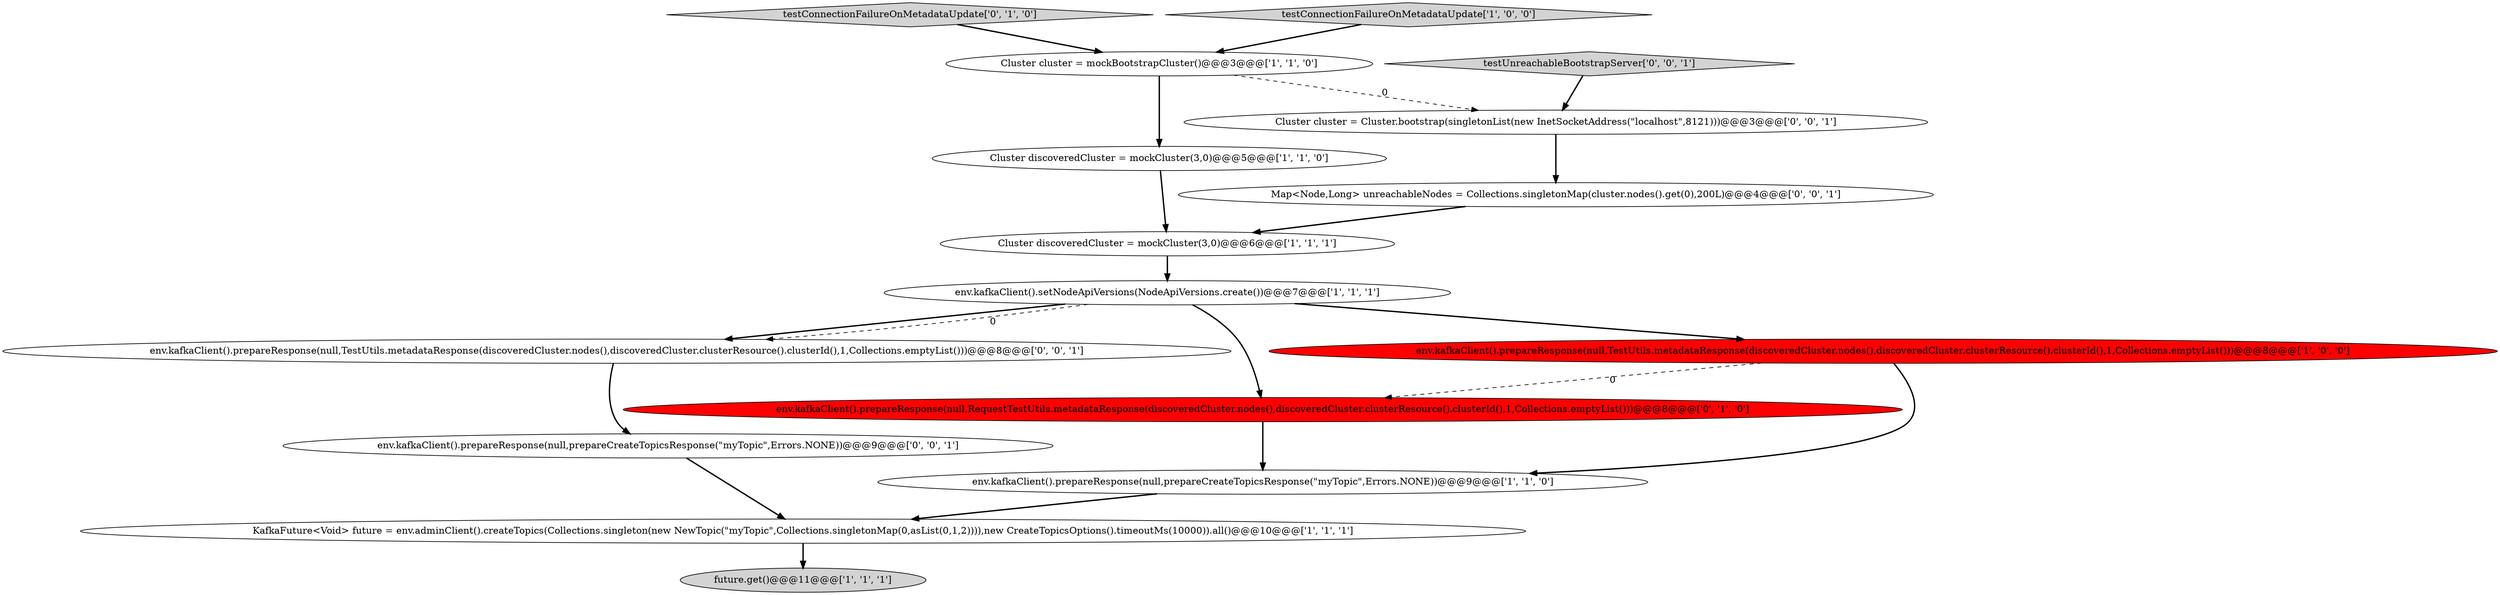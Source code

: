 digraph {
14 [style = filled, label = "Cluster cluster = Cluster.bootstrap(singletonList(new InetSocketAddress(\"localhost\",8121)))@@@3@@@['0', '0', '1']", fillcolor = white, shape = ellipse image = "AAA0AAABBB3BBB"];
1 [style = filled, label = "Cluster cluster = mockBootstrapCluster()@@@3@@@['1', '1', '0']", fillcolor = white, shape = ellipse image = "AAA0AAABBB1BBB"];
2 [style = filled, label = "Cluster discoveredCluster = mockCluster(3,0)@@@5@@@['1', '1', '0']", fillcolor = white, shape = ellipse image = "AAA0AAABBB1BBB"];
13 [style = filled, label = "env.kafkaClient().prepareResponse(null,TestUtils.metadataResponse(discoveredCluster.nodes(),discoveredCluster.clusterResource().clusterId(),1,Collections.emptyList()))@@@8@@@['0', '0', '1']", fillcolor = white, shape = ellipse image = "AAA0AAABBB3BBB"];
9 [style = filled, label = "testConnectionFailureOnMetadataUpdate['0', '1', '0']", fillcolor = lightgray, shape = diamond image = "AAA0AAABBB2BBB"];
0 [style = filled, label = "env.kafkaClient().setNodeApiVersions(NodeApiVersions.create())@@@7@@@['1', '1', '1']", fillcolor = white, shape = ellipse image = "AAA0AAABBB1BBB"];
6 [style = filled, label = "future.get()@@@11@@@['1', '1', '1']", fillcolor = lightgray, shape = ellipse image = "AAA0AAABBB1BBB"];
15 [style = filled, label = "Map<Node,Long> unreachableNodes = Collections.singletonMap(cluster.nodes().get(0),200L)@@@4@@@['0', '0', '1']", fillcolor = white, shape = ellipse image = "AAA0AAABBB3BBB"];
11 [style = filled, label = "testUnreachableBootstrapServer['0', '0', '1']", fillcolor = lightgray, shape = diamond image = "AAA0AAABBB3BBB"];
5 [style = filled, label = "env.kafkaClient().prepareResponse(null,prepareCreateTopicsResponse(\"myTopic\",Errors.NONE))@@@9@@@['1', '1', '0']", fillcolor = white, shape = ellipse image = "AAA0AAABBB1BBB"];
12 [style = filled, label = "env.kafkaClient().prepareResponse(null,prepareCreateTopicsResponse(\"myTopic\",Errors.NONE))@@@9@@@['0', '0', '1']", fillcolor = white, shape = ellipse image = "AAA0AAABBB3BBB"];
4 [style = filled, label = "Cluster discoveredCluster = mockCluster(3,0)@@@6@@@['1', '1', '1']", fillcolor = white, shape = ellipse image = "AAA0AAABBB1BBB"];
3 [style = filled, label = "KafkaFuture<Void> future = env.adminClient().createTopics(Collections.singleton(new NewTopic(\"myTopic\",Collections.singletonMap(0,asList(0,1,2)))),new CreateTopicsOptions().timeoutMs(10000)).all()@@@10@@@['1', '1', '1']", fillcolor = white, shape = ellipse image = "AAA0AAABBB1BBB"];
10 [style = filled, label = "env.kafkaClient().prepareResponse(null,RequestTestUtils.metadataResponse(discoveredCluster.nodes(),discoveredCluster.clusterResource().clusterId(),1,Collections.emptyList()))@@@8@@@['0', '1', '0']", fillcolor = red, shape = ellipse image = "AAA1AAABBB2BBB"];
8 [style = filled, label = "env.kafkaClient().prepareResponse(null,TestUtils.metadataResponse(discoveredCluster.nodes(),discoveredCluster.clusterResource().clusterId(),1,Collections.emptyList()))@@@8@@@['1', '0', '0']", fillcolor = red, shape = ellipse image = "AAA1AAABBB1BBB"];
7 [style = filled, label = "testConnectionFailureOnMetadataUpdate['1', '0', '0']", fillcolor = lightgray, shape = diamond image = "AAA0AAABBB1BBB"];
5->3 [style = bold, label=""];
3->6 [style = bold, label=""];
14->15 [style = bold, label=""];
1->2 [style = bold, label=""];
0->10 [style = bold, label=""];
12->3 [style = bold, label=""];
7->1 [style = bold, label=""];
15->4 [style = bold, label=""];
10->5 [style = bold, label=""];
13->12 [style = bold, label=""];
8->5 [style = bold, label=""];
9->1 [style = bold, label=""];
0->13 [style = bold, label=""];
8->10 [style = dashed, label="0"];
11->14 [style = bold, label=""];
2->4 [style = bold, label=""];
1->14 [style = dashed, label="0"];
0->13 [style = dashed, label="0"];
4->0 [style = bold, label=""];
0->8 [style = bold, label=""];
}
